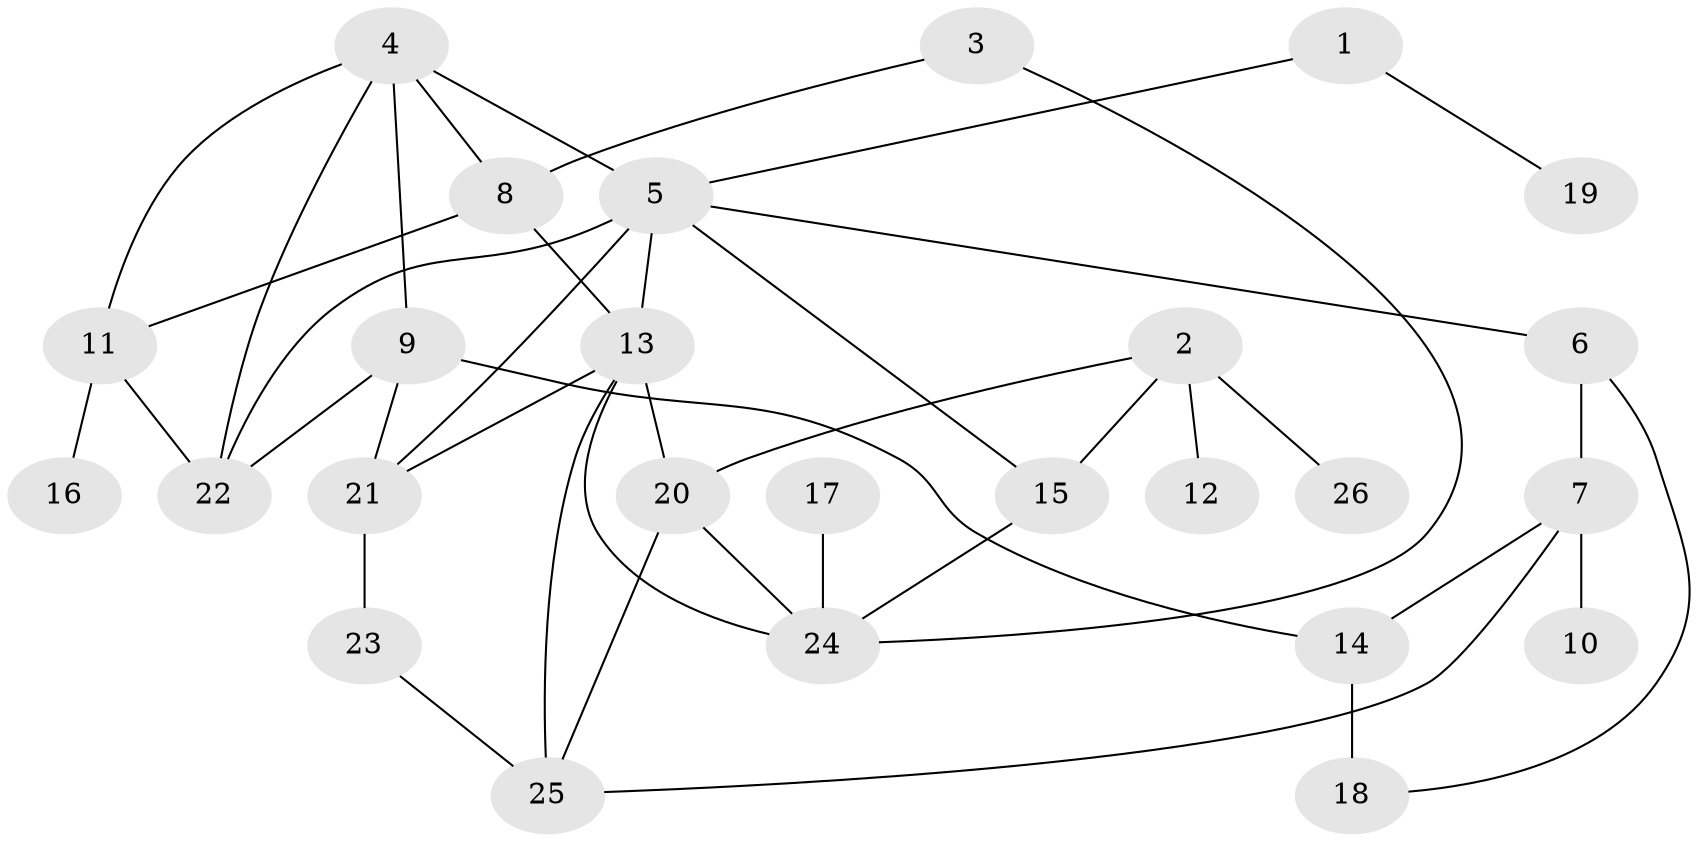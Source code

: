 // original degree distribution, {5: 0.07692307692307693, 3: 0.25, 6: 0.057692307692307696, 2: 0.28846153846153844, 4: 0.11538461538461539, 1: 0.21153846153846154}
// Generated by graph-tools (version 1.1) at 2025/00/03/09/25 03:00:58]
// undirected, 26 vertices, 41 edges
graph export_dot {
graph [start="1"]
  node [color=gray90,style=filled];
  1;
  2;
  3;
  4;
  5;
  6;
  7;
  8;
  9;
  10;
  11;
  12;
  13;
  14;
  15;
  16;
  17;
  18;
  19;
  20;
  21;
  22;
  23;
  24;
  25;
  26;
  1 -- 5 [weight=1.0];
  1 -- 19 [weight=1.0];
  2 -- 12 [weight=1.0];
  2 -- 15 [weight=1.0];
  2 -- 20 [weight=1.0];
  2 -- 26 [weight=1.0];
  3 -- 8 [weight=1.0];
  3 -- 24 [weight=1.0];
  4 -- 5 [weight=1.0];
  4 -- 8 [weight=1.0];
  4 -- 9 [weight=1.0];
  4 -- 11 [weight=1.0];
  4 -- 22 [weight=1.0];
  5 -- 6 [weight=1.0];
  5 -- 13 [weight=1.0];
  5 -- 15 [weight=1.0];
  5 -- 21 [weight=1.0];
  5 -- 22 [weight=1.0];
  6 -- 7 [weight=1.0];
  6 -- 18 [weight=1.0];
  7 -- 10 [weight=1.0];
  7 -- 14 [weight=1.0];
  7 -- 25 [weight=1.0];
  8 -- 11 [weight=2.0];
  8 -- 13 [weight=2.0];
  9 -- 14 [weight=1.0];
  9 -- 21 [weight=1.0];
  9 -- 22 [weight=1.0];
  11 -- 16 [weight=1.0];
  11 -- 22 [weight=1.0];
  13 -- 20 [weight=2.0];
  13 -- 21 [weight=1.0];
  13 -- 24 [weight=1.0];
  13 -- 25 [weight=1.0];
  14 -- 18 [weight=2.0];
  15 -- 24 [weight=1.0];
  17 -- 24 [weight=1.0];
  20 -- 24 [weight=1.0];
  20 -- 25 [weight=1.0];
  21 -- 23 [weight=1.0];
  23 -- 25 [weight=1.0];
}
